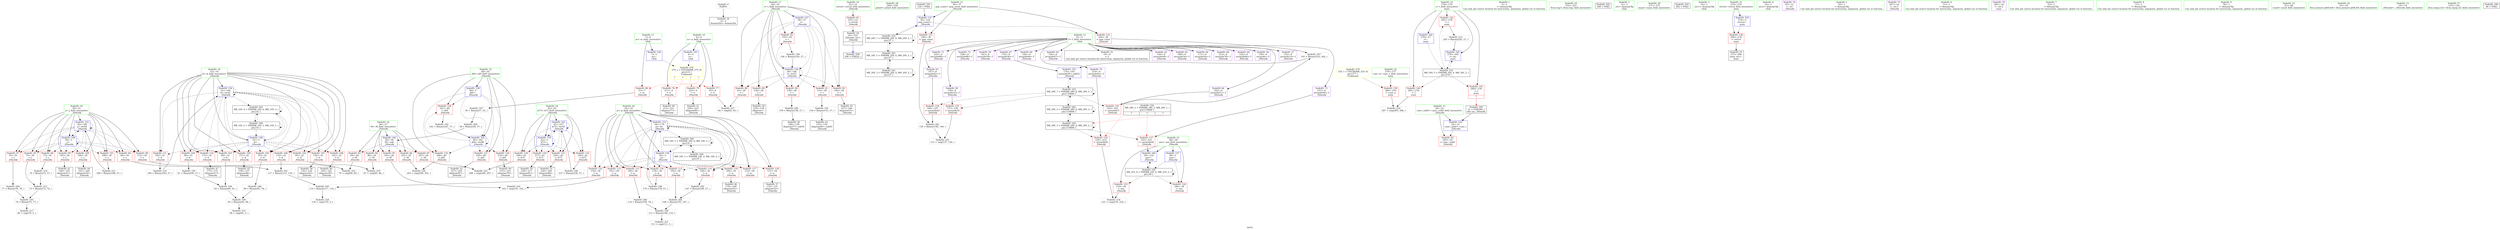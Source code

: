 digraph "SVFG" {
	label="SVFG";

	Node0x55d1395ad5f0 [shape=record,color=grey,label="{NodeID: 0\nNullPtr}"];
	Node0x55d1395ad5f0 -> Node0x55d1395d0890[style=solid];
	Node0x55d1395d1520 [shape=record,color=red,label="{NodeID: 97\n76\<--30\n\<--j\n_Z4worki\n}"];
	Node0x55d1395d1520 -> Node0x55d1395dd970[style=solid];
	Node0x55d1395cf7f0 [shape=record,color=green,label="{NodeID: 14\n22\<--23\nretval\<--retval_field_insensitive\n_Z4worki\n}"];
	Node0x55d1395cf7f0 -> Node0x55d1395d3f40[style=solid];
	Node0x55d1395d4f30 [shape=record,color=grey,label="{NodeID: 194\n237 = Binary(236, 57, )\n}"];
	Node0x55d1395d4f30 -> Node0x55d1395d90c0[style=solid];
	Node0x55d1395d2080 [shape=record,color=red,label="{NodeID: 111\n183\<--32\n\<--k\n_Z4worki\n}"];
	Node0x55d1395d2080 -> Node0x55d1395de0f0[style=solid];
	Node0x55d1395d0320 [shape=record,color=green,label="{NodeID: 28\n249\<--250\nprintf\<--printf_field_insensitive\n}"];
	Node0x55d139601ad0 [shape=record,color=black,label="{NodeID: 291\n124 = PHI()\n}"];
	Node0x55d139601ad0 -> Node0x55d1395d88a0[style=solid];
	Node0x55d1395dd7f0 [shape=record,color=grey,label="{NodeID: 208\n58 = Binary(56, 57, )\n}"];
	Node0x55d1395dd7f0 -> Node0x55d1395d8490[style=solid];
	Node0x55d1395d7320 [shape=record,color=red,label="{NodeID: 125\n200\<--40\n\<--j69\n_Z4worki\n}"];
	Node0x55d1395d7320 -> Node0x55d1395df2f0[style=solid];
	Node0x55d1395d0f70 [shape=record,color=black,label="{NodeID: 42\n155\<--154\nidxprom46\<--sub45\n_Z4worki\n}"];
	Node0x55d1395decf0 [shape=record,color=grey,label="{NodeID: 222\n70 = cmp(68, 69, )\n}"];
	Node0x55d1395d7e80 [shape=record,color=red,label="{NodeID: 139\n286\<--276\n\<--case_n\nmain\n}"];
	Node0x55d1395d7e80 -> Node0x55d1395de9f0[style=solid];
	Node0x55d1395d2af0 [shape=record,color=purple,label="{NodeID: 56\n130\<--9\narrayidx\<--f\n_Z4worki\n}"];
	Node0x55d1395e9db0 [shape=record,color=black,label="{NodeID: 236\nMR_22V_4 = PHI(MR_22V_6, MR_22V_3, )\npts\{39 \}\n}"];
	Node0x55d1395e9db0 -> Node0x55d1395d7180[style=dashed];
	Node0x55d1395e9db0 -> Node0x55d1395d7250[style=dashed];
	Node0x55d1395e9db0 -> Node0x55d1395d8ff0[style=dashed];
	Node0x55d1395e9db0 -> Node0x55d1395e9db0[style=dashed];
	Node0x55d1395d8a40 [shape=record,color=blue,label="{NodeID: 153\n34\<--179\np\<--inc\n_Z4worki\n}"];
	Node0x55d1395d8a40 -> Node0x55d1395d2150[style=dashed];
	Node0x55d1395d8a40 -> Node0x55d1395d2220[style=dashed];
	Node0x55d1395d8a40 -> Node0x55d1395d22f0[style=dashed];
	Node0x55d1395d8a40 -> Node0x55d1395d23c0[style=dashed];
	Node0x55d1395d8a40 -> Node0x55d1395d6bd0[style=dashed];
	Node0x55d1395d8a40 -> Node0x55d1395d6ca0[style=dashed];
	Node0x55d1395d8a40 -> Node0x55d1395d6d70[style=dashed];
	Node0x55d1395d8a40 -> Node0x55d1395d6e40[style=dashed];
	Node0x55d1395d8a40 -> Node0x55d1395d6f10[style=dashed];
	Node0x55d1395d8a40 -> Node0x55d1395d8a40[style=dashed];
	Node0x55d1395d8a40 -> Node0x55d1395f19b0[style=dashed];
	Node0x55d1395d3650 [shape=record,color=purple,label="{NodeID: 70\n219\<--9\narrayidx82\<--f\n_Z4worki\n}"];
	Node0x55d1395d3650 -> Node0x55d1395d7c10[style=solid];
	Node0x55d1395d41b0 [shape=record,color=red,label="{NodeID: 84\n86\<--26\n\<--M\n_Z4worki\n}"];
	Node0x55d1395d41b0 -> Node0x55d1395de870[style=solid];
	Node0x55d1395adb30 [shape=record,color=green,label="{NodeID: 1\n5\<--1\n\<--dummyObj\nCan only get source location for instruction, argument, global var or function.}"];
	Node0x55d1395d15f0 [shape=record,color=red,label="{NodeID: 98\n115\<--30\n\<--j\n_Z4worki\n}"];
	Node0x55d1395d15f0 -> Node0x55d1395d59b0[style=solid];
	Node0x55d1395cf880 [shape=record,color=green,label="{NodeID: 15\n24\<--25\ncase_i.addr\<--case_i.addr_field_insensitive\n_Z4worki\n}"];
	Node0x55d1395cf880 -> Node0x55d1395d4010[style=solid];
	Node0x55d1395cf880 -> Node0x55d1395d83c0[style=solid];
	Node0x55d1395f4460 [shape=record,color=yellow,style=double,label="{NodeID: 278\n37V_1 = ENCHI(MR_37V_0)\npts\{6 8 \}\nFun[main]|{<s0>7|<s1>7|<s2>7|<s3>7}}"];
	Node0x55d1395f4460:s0 -> Node0x55d1395d3c00[style=dashed,color=red];
	Node0x55d1395f4460:s1 -> Node0x55d1395d3cd0[style=dashed,color=red];
	Node0x55d1395f4460:s2 -> Node0x55d1395d3da0[style=dashed,color=red];
	Node0x55d1395f4460:s3 -> Node0x55d1395d3e70[style=dashed,color=red];
	Node0x55d1395d50b0 [shape=record,color=grey,label="{NodeID: 195\n91 = Binary(90, 57, )\n}"];
	Node0x55d1395d50b0 -> Node0x55d1395d5230[style=solid];
	Node0x55d1395d2150 [shape=record,color=red,label="{NodeID: 112\n101\<--34\n\<--p\n_Z4worki\n}"];
	Node0x55d1395d2150 -> Node0x55d1395de3f0[style=solid];
	Node0x55d1395d0420 [shape=record,color=green,label="{NodeID: 29\n252\<--253\nllvm.trap\<--llvm.trap_field_insensitive\n}"];
	Node0x55d139601c30 [shape=record,color=black,label="{NodeID: 292\n248 = PHI()\n}"];
	Node0x55d1395dd970 [shape=record,color=grey,label="{NodeID: 209\n77 = Binary(76, 78, )\n}"];
	Node0x55d1395dd970 -> Node0x55d1395d4db0[style=solid];
	Node0x55d1395d73f0 [shape=record,color=red,label="{NodeID: 126\n214\<--40\n\<--j69\n_Z4worki\n}"];
	Node0x55d1395d73f0 -> Node0x55d1395d2540[style=solid];
	Node0x55d1395d1040 [shape=record,color=black,label="{NodeID: 43\n158\<--157\nidxprom48\<--\n_Z4worki\n}"];
	Node0x55d1395dee70 [shape=record,color=grey,label="{NodeID: 223\n151 = cmp(137, 150, )\n}"];
	Node0x55d1395d7f50 [shape=record,color=red,label="{NodeID: 140\n285\<--278\n\<--i\nmain\n}"];
	Node0x55d1395d7f50 -> Node0x55d1395de9f0[style=solid];
	Node0x55d1395d2bc0 [shape=record,color=purple,label="{NodeID: 57\n133\<--9\narrayidx33\<--f\n_Z4worki\n}"];
	Node0x55d1395d8b10 [shape=record,color=blue,label="{NodeID: 154\n32\<--184\nk\<--inc61\n_Z4worki\n}"];
	Node0x55d1395d8b10 -> Node0x55d1395d1930[style=dashed];
	Node0x55d1395d8b10 -> Node0x55d1395d1a00[style=dashed];
	Node0x55d1395d8b10 -> Node0x55d1395d1ad0[style=dashed];
	Node0x55d1395d8b10 -> Node0x55d1395d1ba0[style=dashed];
	Node0x55d1395d8b10 -> Node0x55d1395d1c70[style=dashed];
	Node0x55d1395d8b10 -> Node0x55d1395d1d40[style=dashed];
	Node0x55d1395d8b10 -> Node0x55d1395d1e10[style=dashed];
	Node0x55d1395d8b10 -> Node0x55d1395d1ee0[style=dashed];
	Node0x55d1395d8b10 -> Node0x55d1395d1fb0[style=dashed];
	Node0x55d1395d8b10 -> Node0x55d1395d2080[style=dashed];
	Node0x55d1395d8b10 -> Node0x55d1395d8b10[style=dashed];
	Node0x55d1395d8b10 -> Node0x55d1395ec0b0[style=dashed];
	Node0x55d1395d3720 [shape=record,color=purple,label="{NodeID: 71\n225\<--9\narrayidx86\<--f\n_Z4worki\n}"];
	Node0x55d1395d4280 [shape=record,color=red,label="{NodeID: 85\n102\<--26\n\<--M\n_Z4worki\n}"];
	Node0x55d1395d4280 -> Node0x55d1395de3f0[style=solid];
	Node0x55d1395b0440 [shape=record,color=green,label="{NodeID: 2\n12\<--1\n.str\<--dummyObj\nGlob }"];
	Node0x55d1395d16c0 [shape=record,color=red,label="{NodeID: 99\n145\<--30\n\<--j\n_Z4worki\n}"];
	Node0x55d1395d16c0 -> Node0x55d1395d0ea0[style=solid];
	Node0x55d1395cf910 [shape=record,color=green,label="{NodeID: 16\n26\<--27\nM\<--M_field_insensitive\n_Z4worki\n}"];
	Node0x55d1395cf910 -> Node0x55d1395d40e0[style=solid];
	Node0x55d1395cf910 -> Node0x55d1395d41b0[style=solid];
	Node0x55d1395cf910 -> Node0x55d1395d4280[style=solid];
	Node0x55d1395cf910 -> Node0x55d1395d4350[style=solid];
	Node0x55d1395cf910 -> Node0x55d1395d4420[style=solid];
	Node0x55d1395cf910 -> Node0x55d1395d8490[style=solid];
	Node0x55d1395f4540 [shape=record,color=yellow,style=double,label="{NodeID: 279\n32V_1 = ENCHI(MR_32V_0)\npts\{277 \}\nFun[main]}"];
	Node0x55d1395f4540 -> Node0x55d1395d7e80[style=dashed];
	Node0x55d1395d5230 [shape=record,color=grey,label="{NodeID: 196\n92 = Binary(89, 91, )\n}"];
	Node0x55d1395d5230 -> Node0x55d1395dab60[style=solid];
	Node0x55d1395d2220 [shape=record,color=red,label="{NodeID: 113\n105\<--34\n\<--p\n_Z4worki\n}"];
	Node0x55d1395d2220 -> Node0x55d1395dd1f0[style=solid];
	Node0x55d1395d0520 [shape=record,color=green,label="{NodeID: 30\n271\<--272\nmain\<--main_field_insensitive\n}"];
	Node0x55d139601d00 [shape=record,color=black,label="{NodeID: 293\n282 = PHI()\n}"];
	Node0x55d1395ddaf0 [shape=record,color=grey,label="{NodeID: 210\n74 = Binary(73, 57, )\n}"];
	Node0x55d1395ddaf0 -> Node0x55d1395dddf0[style=solid];
	Node0x55d1395d74c0 [shape=record,color=red,label="{NodeID: 127\n226\<--40\n\<--j69\n_Z4worki\n}"];
	Node0x55d1395d74c0 -> Node0x55d1395d27b0[style=solid];
	Node0x55d1395d1110 [shape=record,color=black,label="{NodeID: 44\n161\<--160\nidxprom50\<--\n_Z4worki\n}"];
	Node0x55d1395deff0 [shape=record,color=grey,label="{NodeID: 224\n120 = cmp(119, 5, )\n}"];
	Node0x55d1395d8020 [shape=record,color=red,label="{NodeID: 141\n289\<--278\n\<--i\nmain\n|{<s0>7}}"];
	Node0x55d1395d8020:s0 -> Node0x55d1396024c0[style=solid,color=red];
	Node0x55d1395d2c90 [shape=record,color=purple,label="{NodeID: 58\n136\<--9\narrayidx35\<--f\n_Z4worki\n}"];
	Node0x55d1395d2c90 -> Node0x55d1395d79a0[style=solid];
	Node0x55d1395d8be0 [shape=record,color=blue,label="{NodeID: 155\n30\<--189\nj\<--inc64\n_Z4worki\n}"];
	Node0x55d1395d8be0 -> Node0x55d1395d49d0[style=dashed];
	Node0x55d1395d8be0 -> Node0x55d1395d4aa0[style=dashed];
	Node0x55d1395d8be0 -> Node0x55d1395d1450[style=dashed];
	Node0x55d1395d8be0 -> Node0x55d1395d1520[style=dashed];
	Node0x55d1395d8be0 -> Node0x55d1395d15f0[style=dashed];
	Node0x55d1395d8be0 -> Node0x55d1395d16c0[style=dashed];
	Node0x55d1395d8be0 -> Node0x55d1395d1790[style=dashed];
	Node0x55d1395d8be0 -> Node0x55d1395d1860[style=dashed];
	Node0x55d1395d8be0 -> Node0x55d1395d8630[style=dashed];
	Node0x55d1395d8be0 -> Node0x55d1395d8be0[style=dashed];
	Node0x55d1395d37f0 [shape=record,color=purple,label="{NodeID: 72\n228\<--9\narrayidx88\<--f\n_Z4worki\n}"];
	Node0x55d1395d4350 [shape=record,color=red,label="{NodeID: 86\n201\<--26\n\<--M\n_Z4worki\n}"];
	Node0x55d1395d4350 -> Node0x55d1395df2f0[style=solid];
	Node0x55d1395b09c0 [shape=record,color=green,label="{NodeID: 3\n14\<--1\n.str.1\<--dummyObj\nGlob }"];
	Node0x55d1395d1790 [shape=record,color=red,label="{NodeID: 100\n160\<--30\n\<--j\n_Z4worki\n}"];
	Node0x55d1395d1790 -> Node0x55d1395d1110[style=solid];
	Node0x55d1395cf9a0 [shape=record,color=green,label="{NodeID: 17\n28\<--29\ni\<--i_field_insensitive\n_Z4worki\n}"];
	Node0x55d1395cf9a0 -> Node0x55d1395d44f0[style=solid];
	Node0x55d1395cf9a0 -> Node0x55d1395d45c0[style=solid];
	Node0x55d1395cf9a0 -> Node0x55d1395d4690[style=solid];
	Node0x55d1395cf9a0 -> Node0x55d1395d4760[style=solid];
	Node0x55d1395cf9a0 -> Node0x55d1395d4830[style=solid];
	Node0x55d1395cf9a0 -> Node0x55d1395d4900[style=solid];
	Node0x55d1395cf9a0 -> Node0x55d1395d8560[style=solid];
	Node0x55d1395cf9a0 -> Node0x55d1395d8cb0[style=solid];
	Node0x55d1395d53b0 [shape=record,color=grey,label="{NodeID: 197\n56 = Binary(57, 55, )\n}"];
	Node0x55d1395d53b0 -> Node0x55d1395dd7f0[style=solid];
	Node0x55d1395d22f0 [shape=record,color=red,label="{NodeID: 114\n106\<--34\n\<--p\n_Z4worki\n}"];
	Node0x55d1395d22f0 -> Node0x55d1395dd370[style=solid];
	Node0x55d1395d0620 [shape=record,color=green,label="{NodeID: 31\n274\<--275\nretval\<--retval_field_insensitive\nmain\n}"];
	Node0x55d1395d0620 -> Node0x55d1395d7db0[style=solid];
	Node0x55d1395d0620 -> Node0x55d1395d9260[style=solid];
	Node0x55d139601dd0 [shape=record,color=black,label="{NodeID: 294\n290 = PHI(20, )\n}"];
	Node0x55d1395ddc70 [shape=record,color=grey,label="{NodeID: 211\n189 = Binary(188, 57, )\n}"];
	Node0x55d1395ddc70 -> Node0x55d1395d8be0[style=solid];
	Node0x55d1395d7590 [shape=record,color=red,label="{NodeID: 128\n241\<--40\n\<--j69\n_Z4worki\n}"];
	Node0x55d1395d7590 -> Node0x55d1395d4c30[style=solid];
	Node0x55d1395d11e0 [shape=record,color=black,label="{NodeID: 45\n167\<--166\nidxprom53\<--\n_Z4worki\n}"];
	Node0x55d1395df170 [shape=record,color=grey,label="{NodeID: 225\n208 = cmp(206, 207, )\n}"];
	Node0x55d1395d80f0 [shape=record,color=red,label="{NodeID: 142\n292\<--278\n\<--i\nmain\n}"];
	Node0x55d1395d80f0 -> Node0x55d1395ddf70[style=solid];
	Node0x55d1395d2d60 [shape=record,color=purple,label="{NodeID: 59\n141\<--9\narrayidx38\<--f\n_Z4worki\n}"];
	Node0x55d1395d8cb0 [shape=record,color=blue,label="{NodeID: 156\n28\<--194\ni\<--inc67\n_Z4worki\n}"];
	Node0x55d1395d8cb0 -> Node0x55d1395d44f0[style=dashed];
	Node0x55d1395d8cb0 -> Node0x55d1395d45c0[style=dashed];
	Node0x55d1395d8cb0 -> Node0x55d1395d4690[style=dashed];
	Node0x55d1395d8cb0 -> Node0x55d1395d4760[style=dashed];
	Node0x55d1395d8cb0 -> Node0x55d1395d4830[style=dashed];
	Node0x55d1395d8cb0 -> Node0x55d1395d4900[style=dashed];
	Node0x55d1395d8cb0 -> Node0x55d1395d8cb0[style=dashed];
	Node0x55d1395d38c0 [shape=record,color=purple,label="{NodeID: 73\n231\<--9\narrayidx90\<--f\n_Z4worki\n}"];
	Node0x55d1395d38c0 -> Node0x55d1395d7ce0[style=solid];
	Node0x55d1395d4420 [shape=record,color=red,label="{NodeID: 87\n207\<--26\n\<--M\n_Z4worki\n}"];
	Node0x55d1395d4420 -> Node0x55d1395df170[style=solid];
	Node0x55d1395b0a50 [shape=record,color=green,label="{NodeID: 4\n16\<--1\n.str.2\<--dummyObj\nGlob }"];
	Node0x55d1395d1860 [shape=record,color=red,label="{NodeID: 101\n188\<--30\n\<--j\n_Z4worki\n}"];
	Node0x55d1395d1860 -> Node0x55d1395ddc70[style=solid];
	Node0x55d1395cfa70 [shape=record,color=green,label="{NodeID: 18\n30\<--31\nj\<--j_field_insensitive\n_Z4worki\n}"];
	Node0x55d1395cfa70 -> Node0x55d1395d49d0[style=solid];
	Node0x55d1395cfa70 -> Node0x55d1395d4aa0[style=solid];
	Node0x55d1395cfa70 -> Node0x55d1395d1450[style=solid];
	Node0x55d1395cfa70 -> Node0x55d1395d1520[style=solid];
	Node0x55d1395cfa70 -> Node0x55d1395d15f0[style=solid];
	Node0x55d1395cfa70 -> Node0x55d1395d16c0[style=solid];
	Node0x55d1395cfa70 -> Node0x55d1395d1790[style=solid];
	Node0x55d1395cfa70 -> Node0x55d1395d1860[style=solid];
	Node0x55d1395cfa70 -> Node0x55d1395d8630[style=solid];
	Node0x55d1395cfa70 -> Node0x55d1395d8be0[style=solid];
	Node0x55d1395d5530 [shape=record,color=grey,label="{NodeID: 198\n111 = Binary(108, 110, )\n}"];
	Node0x55d1395d5530 -> Node0x55d1395deb70[style=solid];
	Node0x55d1395d23c0 [shape=record,color=red,label="{NodeID: 115\n109\<--34\n\<--p\n_Z4worki\n}"];
	Node0x55d1395d23c0 -> Node0x55d1395dd4f0[style=solid];
	Node0x55d1395d06f0 [shape=record,color=green,label="{NodeID: 32\n276\<--277\ncase_n\<--case_n_field_insensitive\nmain\n}"];
	Node0x55d1395d06f0 -> Node0x55d1395d7e80[style=solid];
	Node0x55d1396024c0 [shape=record,color=black,label="{NodeID: 295\n21 = PHI(289, )\n0th arg _Z4worki }"];
	Node0x55d1396024c0 -> Node0x55d1395d83c0[style=solid];
	Node0x55d1395dddf0 [shape=record,color=grey,label="{NodeID: 212\n75 = Binary(72, 74, )\n}"];
	Node0x55d1395dddf0 -> Node0x55d1395d4db0[style=solid];
	Node0x55d1395d7660 [shape=record,color=red,label="{NodeID: 129\n206\<--42\n\<--k73\n_Z4worki\n}"];
	Node0x55d1395d7660 -> Node0x55d1395df170[style=solid];
	Node0x55d1395d12b0 [shape=record,color=black,label="{NodeID: 46\n170\<--169\nidxprom55\<--\n_Z4worki\n}"];
	Node0x55d1395df2f0 [shape=record,color=grey,label="{NodeID: 226\n202 = cmp(200, 201, )\n}"];
	Node0x55d1395d81c0 [shape=record,color=blue,label="{NodeID: 143\n4\<--5\nn\<--\nGlob }"];
	Node0x55d1395d81c0 -> Node0x55d1395f4460[style=dashed];
	Node0x55d1395d2e30 [shape=record,color=purple,label="{NodeID: 60\n144\<--9\narrayidx40\<--f\n_Z4worki\n}"];
	Node0x55d1395eb1b0 [shape=record,color=black,label="{NodeID: 240\nMR_18V_3 = PHI(MR_18V_4, MR_18V_2, )\npts\{35 \}\n}"];
	Node0x55d1395eb1b0 -> Node0x55d1395eb1b0[style=dashed];
	Node0x55d1395eb1b0 -> Node0x55d1395f19b0[style=dashed];
	Node0x55d1395d8d80 [shape=record,color=blue,label="{NodeID: 157\n38\<--5\nans\<--\n_Z4worki\n}"];
	Node0x55d1395d8d80 -> Node0x55d1395d7250[style=dashed];
	Node0x55d1395d8d80 -> Node0x55d1395e9db0[style=dashed];
	Node0x55d1395d3990 [shape=record,color=purple,label="{NodeID: 74\n45\<--12\n\<--.str\n_Z4worki\n}"];
	Node0x55d1395d44f0 [shape=record,color=red,label="{NodeID: 88\n62\<--28\n\<--i\n_Z4worki\n}"];
	Node0x55d1395d44f0 -> Node0x55d1395df470[style=solid];
	Node0x55d1395b0ae0 [shape=record,color=green,label="{NodeID: 5\n50\<--1\n\<--dummyObj\nCan only get source location for instruction, argument, global var or function.}"];
	Node0x55d1395d1930 [shape=record,color=red,label="{NodeID: 102\n85\<--32\n\<--k\n_Z4worki\n}"];
	Node0x55d1395d1930 -> Node0x55d1395de870[style=solid];
	Node0x55d1395cfb40 [shape=record,color=green,label="{NodeID: 19\n32\<--33\nk\<--k_field_insensitive\n_Z4worki\n}"];
	Node0x55d1395cfb40 -> Node0x55d1395d1930[style=solid];
	Node0x55d1395cfb40 -> Node0x55d1395d1a00[style=solid];
	Node0x55d1395cfb40 -> Node0x55d1395d1ad0[style=solid];
	Node0x55d1395cfb40 -> Node0x55d1395d1ba0[style=solid];
	Node0x55d1395cfb40 -> Node0x55d1395d1c70[style=solid];
	Node0x55d1395cfb40 -> Node0x55d1395d1d40[style=solid];
	Node0x55d1395cfb40 -> Node0x55d1395d1e10[style=solid];
	Node0x55d1395cfb40 -> Node0x55d1395d1ee0[style=solid];
	Node0x55d1395cfb40 -> Node0x55d1395d1fb0[style=solid];
	Node0x55d1395cfb40 -> Node0x55d1395d2080[style=solid];
	Node0x55d1395cfb40 -> Node0x55d1395d8700[style=solid];
	Node0x55d1395cfb40 -> Node0x55d1395d8b10[style=solid];
	Node0x55d1395d56b0 [shape=record,color=grey,label="{NodeID: 199\n194 = Binary(193, 57, )\n}"];
	Node0x55d1395d56b0 -> Node0x55d1395d8cb0[style=solid];
	Node0x55d1395d6bd0 [shape=record,color=red,label="{NodeID: 116\n118\<--34\n\<--p\n_Z4worki\n}"];
	Node0x55d1395d6bd0 -> Node0x55d1395dd070[style=solid];
	Node0x55d1395d07c0 [shape=record,color=green,label="{NodeID: 33\n278\<--279\ni\<--i_field_insensitive\nmain\n}"];
	Node0x55d1395d07c0 -> Node0x55d1395d7f50[style=solid];
	Node0x55d1395d07c0 -> Node0x55d1395d8020[style=solid];
	Node0x55d1395d07c0 -> Node0x55d1395d80f0[style=solid];
	Node0x55d1395d07c0 -> Node0x55d1395d9330[style=solid];
	Node0x55d1395d07c0 -> Node0x55d1395d9400[style=solid];
	Node0x55d1395ddf70 [shape=record,color=grey,label="{NodeID: 213\n293 = Binary(292, 57, )\n}"];
	Node0x55d1395ddf70 -> Node0x55d1395d9400[style=solid];
	Node0x55d1395d7730 [shape=record,color=red,label="{NodeID: 130\n217\<--42\n\<--k73\n_Z4worki\n}"];
	Node0x55d1395d7730 -> Node0x55d1395d2610[style=solid];
	Node0x55d1395d1380 [shape=record,color=black,label="{NodeID: 47\n173\<--172\nidxprom57\<--\n_Z4worki\n}"];
	Node0x55d1395df470 [shape=record,color=grey,label="{NodeID: 227\n64 = cmp(62, 63, )\n}"];
	Node0x55d1395d82c0 [shape=record,color=blue,label="{NodeID: 144\n7\<--5\nm\<--\nGlob }"];
	Node0x55d1395d82c0 -> Node0x55d1395f4460[style=dashed];
	Node0x55d1395d2f00 [shape=record,color=purple,label="{NodeID: 61\n147\<--9\narrayidx42\<--f\n_Z4worki\n}"];
	Node0x55d1395d2f00 -> Node0x55d1395d7a70[style=solid];
	Node0x55d1395eb6b0 [shape=record,color=black,label="{NodeID: 241\nMR_20V_3 = PHI(MR_20V_4, MR_20V_2, )\npts\{37 \}\n}"];
	Node0x55d1395eb6b0 -> Node0x55d1395eb6b0[style=dashed];
	Node0x55d1395eb6b0 -> Node0x55d1395f1eb0[style=dashed];
	Node0x55d1395d8e50 [shape=record,color=blue,label="{NodeID: 158\n40\<--5\nj69\<--\n_Z4worki\n}"];
	Node0x55d1395d8e50 -> Node0x55d1395d7320[style=dashed];
	Node0x55d1395d8e50 -> Node0x55d1395d73f0[style=dashed];
	Node0x55d1395d8e50 -> Node0x55d1395d74c0[style=dashed];
	Node0x55d1395d8e50 -> Node0x55d1395d7590[style=dashed];
	Node0x55d1395d8e50 -> Node0x55d1395d9190[style=dashed];
	Node0x55d1395d3a60 [shape=record,color=purple,label="{NodeID: 75\n247\<--14\n\<--.str.1\n_Z4worki\n}"];
	Node0x55d1395d45c0 [shape=record,color=red,label="{NodeID: 89\n128\<--28\n\<--i\n_Z4worki\n}"];
	Node0x55d1395d45c0 -> Node0x55d1395d0a90[style=solid];
	Node0x55d1395b0b70 [shape=record,color=green,label="{NodeID: 6\n51\<--1\n\<--dummyObj\nCan only get source location for instruction, argument, global var or function.}"];
	Node0x55d1395d1a00 [shape=record,color=red,label="{NodeID: 103\n89\<--32\n\<--k\n_Z4worki\n}"];
	Node0x55d1395d1a00 -> Node0x55d1395d5230[style=solid];
	Node0x55d1395cfc10 [shape=record,color=green,label="{NodeID: 20\n34\<--35\np\<--p_field_insensitive\n_Z4worki\n}"];
	Node0x55d1395cfc10 -> Node0x55d1395d2150[style=solid];
	Node0x55d1395cfc10 -> Node0x55d1395d2220[style=solid];
	Node0x55d1395cfc10 -> Node0x55d1395d22f0[style=solid];
	Node0x55d1395cfc10 -> Node0x55d1395d23c0[style=solid];
	Node0x55d1395cfc10 -> Node0x55d1395d6bd0[style=solid];
	Node0x55d1395cfc10 -> Node0x55d1395d6ca0[style=solid];
	Node0x55d1395cfc10 -> Node0x55d1395d6d70[style=solid];
	Node0x55d1395cfc10 -> Node0x55d1395d6e40[style=solid];
	Node0x55d1395cfc10 -> Node0x55d1395d6f10[style=solid];
	Node0x55d1395cfc10 -> Node0x55d1395d87d0[style=solid];
	Node0x55d1395cfc10 -> Node0x55d1395d8a40[style=solid];
	Node0x55d1395d5830 [shape=record,color=grey,label="{NodeID: 200\n139 = Binary(138, 57, )\n}"];
	Node0x55d1395d5830 -> Node0x55d1395d0d00[style=solid];
	Node0x55d1395d6ca0 [shape=record,color=red,label="{NodeID: 117\n123\<--34\n\<--p\n_Z4worki\n}"];
	Node0x55d1395d0890 [shape=record,color=black,label="{NodeID: 34\n2\<--3\ndummyVal\<--dummyVal\n}"];
	Node0x55d1395de0f0 [shape=record,color=grey,label="{NodeID: 214\n184 = Binary(183, 57, )\n}"];
	Node0x55d1395de0f0 -> Node0x55d1395d8b10[style=solid];
	Node0x55d1395d7800 [shape=record,color=red,label="{NodeID: 131\n229\<--42\n\<--k73\n_Z4worki\n}"];
	Node0x55d1395d7800 -> Node0x55d1395d2880[style=solid];
	Node0x55d1395d2470 [shape=record,color=black,label="{NodeID: 48\n212\<--211\nidxprom77\<--\n_Z4worki\n}"];
	Node0x55d1395d83c0 [shape=record,color=blue,label="{NodeID: 145\n24\<--21\ncase_i.addr\<--case_i\n_Z4worki\n}"];
	Node0x55d1395d83c0 -> Node0x55d1395d4010[style=dashed];
	Node0x55d1395d2fd0 [shape=record,color=purple,label="{NodeID: 62\n156\<--9\narrayidx47\<--f\n_Z4worki\n}"];
	Node0x55d1395ebbb0 [shape=record,color=black,label="{NodeID: 242\nMR_28V_3 = PHI(MR_28V_4, MR_28V_2, )\npts\{110000 \}\n}"];
	Node0x55d1395ebbb0 -> Node0x55d1395d7c10[style=dashed];
	Node0x55d1395ebbb0 -> Node0x55d1395d7ce0[style=dashed];
	Node0x55d1395ebbb0 -> Node0x55d1395ebbb0[style=dashed];
	Node0x55d1395ebbb0 -> Node0x55d1395f23b0[style=dashed];
	Node0x55d1395d8f20 [shape=record,color=blue,label="{NodeID: 159\n42\<--5\nk73\<--\n_Z4worki\n}"];
	Node0x55d1395d8f20 -> Node0x55d1395d7660[style=dashed];
	Node0x55d1395d8f20 -> Node0x55d1395d7730[style=dashed];
	Node0x55d1395d8f20 -> Node0x55d1395d7800[style=dashed];
	Node0x55d1395d8f20 -> Node0x55d1395d78d0[style=dashed];
	Node0x55d1395d8f20 -> Node0x55d1395d8f20[style=dashed];
	Node0x55d1395d8f20 -> Node0x55d1395d90c0[style=dashed];
	Node0x55d1395d3b30 [shape=record,color=purple,label="{NodeID: 76\n281\<--16\n\<--.str.2\nmain\n}"];
	Node0x55d1395d4690 [shape=record,color=red,label="{NodeID: 90\n138\<--28\n\<--i\n_Z4worki\n}"];
	Node0x55d1395d4690 -> Node0x55d1395d5830[style=solid];
	Node0x55d1395b19a0 [shape=record,color=green,label="{NodeID: 7\n52\<--1\n\<--dummyObj\nCan only get source location for instruction, argument, global var or function.}"];
	Node0x55d1395d1ad0 [shape=record,color=red,label="{NodeID: 104\n90\<--32\n\<--k\n_Z4worki\n}"];
	Node0x55d1395d1ad0 -> Node0x55d1395d50b0[style=solid];
	Node0x55d1395cfce0 [shape=record,color=green,label="{NodeID: 21\n36\<--37\npop_count\<--pop_count_field_insensitive\n_Z4worki\n}"];
	Node0x55d1395cfce0 -> Node0x55d1395d6fe0[style=solid];
	Node0x55d1395cfce0 -> Node0x55d1395d70b0[style=solid];
	Node0x55d1395cfce0 -> Node0x55d1395d88a0[style=solid];
	Node0x55d1395d59b0 [shape=record,color=grey,label="{NodeID: 201\n117 = Binary(115, 116, )\n}"];
	Node0x55d1395d59b0 -> Node0x55d1395dd070[style=solid];
	Node0x55d1395d6d70 [shape=record,color=red,label="{NodeID: 118\n131\<--34\n\<--p\n_Z4worki\n}"];
	Node0x55d1395d6d70 -> Node0x55d1395d0b60[style=solid];
	Node0x55d1395d0990 [shape=record,color=black,label="{NodeID: 35\n10\<--9\n\<--f\nCan only get source location for instruction, argument, global var or function.}"];
	Node0x55d1395de270 [shape=record,color=grey,label="{NodeID: 215\n96 = cmp(95, 5, )\n}"];
	Node0x55d1395d78d0 [shape=record,color=red,label="{NodeID: 132\n236\<--42\n\<--k73\n_Z4worki\n}"];
	Node0x55d1395d78d0 -> Node0x55d1395d4f30[style=solid];
	Node0x55d1395d2540 [shape=record,color=black,label="{NodeID: 49\n215\<--214\nidxprom79\<--\n_Z4worki\n}"];
	Node0x55d1395d8490 [shape=record,color=blue,label="{NodeID: 146\n26\<--58\nM\<--sub\n_Z4worki\n}"];
	Node0x55d1395d8490 -> Node0x55d1395d40e0[style=dashed];
	Node0x55d1395d8490 -> Node0x55d1395d41b0[style=dashed];
	Node0x55d1395d8490 -> Node0x55d1395d4280[style=dashed];
	Node0x55d1395d8490 -> Node0x55d1395d4350[style=dashed];
	Node0x55d1395d8490 -> Node0x55d1395d4420[style=dashed];
	Node0x55d1395d30a0 [shape=record,color=purple,label="{NodeID: 63\n159\<--9\narrayidx49\<--f\n_Z4worki\n}"];
	Node0x55d1395ec0b0 [shape=record,color=black,label="{NodeID: 243\nMR_16V_4 = PHI(MR_16V_6, MR_16V_3, )\npts\{33 \}\n}"];
	Node0x55d1395ec0b0 -> Node0x55d1395d8700[style=dashed];
	Node0x55d1395ec0b0 -> Node0x55d1395ec0b0[style=dashed];
	Node0x55d1395ec0b0 -> Node0x55d1395ed9b0[style=dashed];
	Node0x55d1395d8ff0 [shape=record,color=blue,label="{NodeID: 160\n38\<--232\nans\<--\n_Z4worki\n}"];
	Node0x55d1395d8ff0 -> Node0x55d1395e9db0[style=dashed];
	Node0x55d1395d3c00 [shape=record,color=red,label="{NodeID: 77\n63\<--4\n\<--n\n_Z4worki\n}"];
	Node0x55d1395d3c00 -> Node0x55d1395df470[style=solid];
	Node0x55d1395d4760 [shape=record,color=red,label="{NodeID: 91\n153\<--28\n\<--i\n_Z4worki\n}"];
	Node0x55d1395d4760 -> Node0x55d1395dae60[style=solid];
	Node0x55d1395b1a60 [shape=record,color=green,label="{NodeID: 8\n57\<--1\n\<--dummyObj\nCan only get source location for instruction, argument, global var or function.}"];
	Node0x55d1395da9e0 [shape=record,color=grey,label="{NodeID: 188\n94 = Binary(93, 78, )\n}"];
	Node0x55d1395da9e0 -> Node0x55d1395dab60[style=solid];
	Node0x55d1395d1ba0 [shape=record,color=red,label="{NodeID: 105\n93\<--32\n\<--k\n_Z4worki\n}"];
	Node0x55d1395d1ba0 -> Node0x55d1395da9e0[style=solid];
	Node0x55d1395cfdb0 [shape=record,color=green,label="{NodeID: 22\n38\<--39\nans\<--ans_field_insensitive\n_Z4worki\n}"];
	Node0x55d1395cfdb0 -> Node0x55d1395d7180[style=solid];
	Node0x55d1395cfdb0 -> Node0x55d1395d7250[style=solid];
	Node0x55d1395cfdb0 -> Node0x55d1395d8d80[style=solid];
	Node0x55d1395cfdb0 -> Node0x55d1395d8ff0[style=solid];
	Node0x55d1395dcf30 [shape=record,color=grey,label="{NodeID: 202\n150 = Binary(148, 149, )\n}"];
	Node0x55d1395dcf30 -> Node0x55d1395dee70[style=solid];
	Node0x55d1395d6e40 [shape=record,color=red,label="{NodeID: 119\n169\<--34\n\<--p\n_Z4worki\n}"];
	Node0x55d1395d6e40 -> Node0x55d1395d12b0[style=solid];
	Node0x55d1395d0a90 [shape=record,color=black,label="{NodeID: 36\n129\<--128\nidxprom\<--\n_Z4worki\n}"];
	Node0x55d1395de3f0 [shape=record,color=grey,label="{NodeID: 216\n103 = cmp(101, 102, )\n}"];
	Node0x55d1395d79a0 [shape=record,color=red,label="{NodeID: 133\n137\<--136\n\<--arrayidx35\n_Z4worki\n}"];
	Node0x55d1395d79a0 -> Node0x55d1395dee70[style=solid];
	Node0x55d1395d2610 [shape=record,color=black,label="{NodeID: 50\n218\<--217\nidxprom81\<--\n_Z4worki\n}"];
	Node0x55d1395d8560 [shape=record,color=blue,label="{NodeID: 147\n28\<--57\ni\<--\n_Z4worki\n}"];
	Node0x55d1395d8560 -> Node0x55d1395d44f0[style=dashed];
	Node0x55d1395d8560 -> Node0x55d1395d45c0[style=dashed];
	Node0x55d1395d8560 -> Node0x55d1395d4690[style=dashed];
	Node0x55d1395d8560 -> Node0x55d1395d4760[style=dashed];
	Node0x55d1395d8560 -> Node0x55d1395d4830[style=dashed];
	Node0x55d1395d8560 -> Node0x55d1395d4900[style=dashed];
	Node0x55d1395d8560 -> Node0x55d1395d8cb0[style=dashed];
	Node0x55d1395d3170 [shape=record,color=purple,label="{NodeID: 64\n162\<--9\narrayidx51\<--f\n_Z4worki\n}"];
	Node0x55d1395d3170 -> Node0x55d1395d7b40[style=solid];
	Node0x55d1395d90c0 [shape=record,color=blue,label="{NodeID: 161\n42\<--237\nk73\<--inc93\n_Z4worki\n}"];
	Node0x55d1395d90c0 -> Node0x55d1395d7660[style=dashed];
	Node0x55d1395d90c0 -> Node0x55d1395d7730[style=dashed];
	Node0x55d1395d90c0 -> Node0x55d1395d7800[style=dashed];
	Node0x55d1395d90c0 -> Node0x55d1395d78d0[style=dashed];
	Node0x55d1395d90c0 -> Node0x55d1395d8f20[style=dashed];
	Node0x55d1395d90c0 -> Node0x55d1395d90c0[style=dashed];
	Node0x55d1395d3cd0 [shape=record,color=red,label="{NodeID: 78\n211\<--4\n\<--n\n_Z4worki\n}"];
	Node0x55d1395d3cd0 -> Node0x55d1395d2470[style=solid];
	Node0x55d1395d4830 [shape=record,color=red,label="{NodeID: 92\n166\<--28\n\<--i\n_Z4worki\n}"];
	Node0x55d1395d4830 -> Node0x55d1395d11e0[style=solid];
	Node0x55d1395b1b20 [shape=record,color=green,label="{NodeID: 9\n78\<--1\n\<--dummyObj\nCan only get source location for instruction, argument, global var or function.}"];
	Node0x55d1395dab60 [shape=record,color=grey,label="{NodeID: 189\n95 = Binary(92, 94, )\n}"];
	Node0x55d1395dab60 -> Node0x55d1395de270[style=solid];
	Node0x55d1395d1c70 [shape=record,color=red,label="{NodeID: 106\n116\<--32\n\<--k\n_Z4worki\n}"];
	Node0x55d1395d1c70 -> Node0x55d1395d59b0[style=solid];
	Node0x55d1395cfe80 [shape=record,color=green,label="{NodeID: 23\n40\<--41\nj69\<--j69_field_insensitive\n_Z4worki\n}"];
	Node0x55d1395cfe80 -> Node0x55d1395d7320[style=solid];
	Node0x55d1395cfe80 -> Node0x55d1395d73f0[style=solid];
	Node0x55d1395cfe80 -> Node0x55d1395d74c0[style=solid];
	Node0x55d1395cfe80 -> Node0x55d1395d7590[style=solid];
	Node0x55d1395cfe80 -> Node0x55d1395d8e50[style=solid];
	Node0x55d1395cfe80 -> Node0x55d1395d9190[style=solid];
	Node0x55d1395dd070 [shape=record,color=grey,label="{NodeID: 203\n119 = Binary(117, 118, )\n}"];
	Node0x55d1395dd070 -> Node0x55d1395deff0[style=solid];
	Node0x55d1395d6f10 [shape=record,color=red,label="{NodeID: 120\n178\<--34\n\<--p\n_Z4worki\n}"];
	Node0x55d1395d6f10 -> Node0x55d1395dace0[style=solid];
	Node0x55d1395d0b60 [shape=record,color=black,label="{NodeID: 37\n132\<--131\nidxprom32\<--\n_Z4worki\n}"];
	Node0x55d1395de570 [shape=record,color=grey,label="{NodeID: 217\n80 = cmp(79, 5, )\n}"];
	Node0x55d1395d7a70 [shape=record,color=red,label="{NodeID: 134\n148\<--147\n\<--arrayidx42\n_Z4worki\n}"];
	Node0x55d1395d7a70 -> Node0x55d1395dcf30[style=solid];
	Node0x55d1395d26e0 [shape=record,color=black,label="{NodeID: 51\n224\<--223\nidxprom85\<--\n_Z4worki\n}"];
	Node0x55d1395d8630 [shape=record,color=blue,label="{NodeID: 148\n30\<--5\nj\<--\n_Z4worki\n}"];
	Node0x55d1395d8630 -> Node0x55d1395d49d0[style=dashed];
	Node0x55d1395d8630 -> Node0x55d1395d4aa0[style=dashed];
	Node0x55d1395d8630 -> Node0x55d1395d1450[style=dashed];
	Node0x55d1395d8630 -> Node0x55d1395d1520[style=dashed];
	Node0x55d1395d8630 -> Node0x55d1395d15f0[style=dashed];
	Node0x55d1395d8630 -> Node0x55d1395d16c0[style=dashed];
	Node0x55d1395d8630 -> Node0x55d1395d1790[style=dashed];
	Node0x55d1395d8630 -> Node0x55d1395d1860[style=dashed];
	Node0x55d1395d8630 -> Node0x55d1395d8630[style=dashed];
	Node0x55d1395d8630 -> Node0x55d1395d8be0[style=dashed];
	Node0x55d1395d3240 [shape=record,color=purple,label="{NodeID: 65\n168\<--9\narrayidx54\<--f\n_Z4worki\n}"];
	Node0x55d1395d9190 [shape=record,color=blue,label="{NodeID: 162\n40\<--242\nj69\<--inc96\n_Z4worki\n}"];
	Node0x55d1395d9190 -> Node0x55d1395d7320[style=dashed];
	Node0x55d1395d9190 -> Node0x55d1395d73f0[style=dashed];
	Node0x55d1395d9190 -> Node0x55d1395d74c0[style=dashed];
	Node0x55d1395d9190 -> Node0x55d1395d7590[style=dashed];
	Node0x55d1395d9190 -> Node0x55d1395d9190[style=dashed];
	Node0x55d1395d3da0 [shape=record,color=red,label="{NodeID: 79\n223\<--4\n\<--n\n_Z4worki\n}"];
	Node0x55d1395d3da0 -> Node0x55d1395d26e0[style=solid];
	Node0x55d1395d4900 [shape=record,color=red,label="{NodeID: 93\n193\<--28\n\<--i\n_Z4worki\n}"];
	Node0x55d1395d4900 -> Node0x55d1395d56b0[style=solid];
	Node0x55d1395b2080 [shape=record,color=green,label="{NodeID: 10\n4\<--6\nn\<--n_field_insensitive\nGlob }"];
	Node0x55d1395b2080 -> Node0x55d1395d3c00[style=solid];
	Node0x55d1395b2080 -> Node0x55d1395d3cd0[style=solid];
	Node0x55d1395b2080 -> Node0x55d1395d3da0[style=solid];
	Node0x55d1395b2080 -> Node0x55d1395d81c0[style=solid];
	Node0x55d1395dace0 [shape=record,color=grey,label="{NodeID: 190\n179 = Binary(178, 57, )\n}"];
	Node0x55d1395dace0 -> Node0x55d1395d8a40[style=solid];
	Node0x55d1395d1d40 [shape=record,color=red,label="{NodeID: 107\n134\<--32\n\<--k\n_Z4worki\n}"];
	Node0x55d1395d1d40 -> Node0x55d1395d0c30[style=solid];
	Node0x55d1395cff50 [shape=record,color=green,label="{NodeID: 24\n42\<--43\nk73\<--k73_field_insensitive\n_Z4worki\n}"];
	Node0x55d1395cff50 -> Node0x55d1395d7660[style=solid];
	Node0x55d1395cff50 -> Node0x55d1395d7730[style=solid];
	Node0x55d1395cff50 -> Node0x55d1395d7800[style=solid];
	Node0x55d1395cff50 -> Node0x55d1395d78d0[style=solid];
	Node0x55d1395cff50 -> Node0x55d1395d8f20[style=solid];
	Node0x55d1395cff50 -> Node0x55d1395d90c0[style=solid];
	Node0x55d1395dd1f0 [shape=record,color=grey,label="{NodeID: 204\n108 = Binary(105, 107, )\n}"];
	Node0x55d1395dd1f0 -> Node0x55d1395d5530[style=solid];
	Node0x55d1395d6fe0 [shape=record,color=red,label="{NodeID: 121\n149\<--36\n\<--pop_count\n_Z4worki\n}"];
	Node0x55d1395d6fe0 -> Node0x55d1395dcf30[style=solid];
	Node0x55d1395d0c30 [shape=record,color=black,label="{NodeID: 38\n135\<--134\nidxprom34\<--\n_Z4worki\n}"];
	Node0x55d1395de6f0 [shape=record,color=grey,label="{NodeID: 218\n221 = cmp(210, 220, )\n}"];
	Node0x55d1395d7b40 [shape=record,color=red,label="{NodeID: 135\n163\<--162\n\<--arrayidx51\n_Z4worki\n}"];
	Node0x55d1395d7b40 -> Node0x55d1395dd670[style=solid];
	Node0x55d1395d27b0 [shape=record,color=black,label="{NodeID: 52\n227\<--226\nidxprom87\<--\n_Z4worki\n}"];
	Node0x55d1395e89b0 [shape=record,color=black,label="{NodeID: 232\nMR_20V_7 = PHI(MR_20V_8, MR_20V_5, )\npts\{37 \}\n}"];
	Node0x55d1395e89b0 -> Node0x55d1395d88a0[style=dashed];
	Node0x55d1395e89b0 -> Node0x55d1395e89b0[style=dashed];
	Node0x55d1395e89b0 -> Node0x55d1395f1eb0[style=dashed];
	Node0x55d1395d8700 [shape=record,color=blue,label="{NodeID: 149\n32\<--5\nk\<--\n_Z4worki\n}"];
	Node0x55d1395d8700 -> Node0x55d1395d1930[style=dashed];
	Node0x55d1395d8700 -> Node0x55d1395d1a00[style=dashed];
	Node0x55d1395d8700 -> Node0x55d1395d1ad0[style=dashed];
	Node0x55d1395d8700 -> Node0x55d1395d1ba0[style=dashed];
	Node0x55d1395d8700 -> Node0x55d1395d1c70[style=dashed];
	Node0x55d1395d8700 -> Node0x55d1395d1d40[style=dashed];
	Node0x55d1395d8700 -> Node0x55d1395d1e10[style=dashed];
	Node0x55d1395d8700 -> Node0x55d1395d1ee0[style=dashed];
	Node0x55d1395d8700 -> Node0x55d1395d1fb0[style=dashed];
	Node0x55d1395d8700 -> Node0x55d1395d2080[style=dashed];
	Node0x55d1395d8700 -> Node0x55d1395d8b10[style=dashed];
	Node0x55d1395d8700 -> Node0x55d1395ec0b0[style=dashed];
	Node0x55d1395d3310 [shape=record,color=purple,label="{NodeID: 66\n171\<--9\narrayidx56\<--f\n_Z4worki\n}"];
	Node0x55d1395d9260 [shape=record,color=blue,label="{NodeID: 163\n274\<--5\nretval\<--\nmain\n}"];
	Node0x55d1395d9260 -> Node0x55d1395d7db0[style=dashed];
	Node0x55d1395d3e70 [shape=record,color=red,label="{NodeID: 80\n55\<--7\n\<--m\n_Z4worki\n}"];
	Node0x55d1395d3e70 -> Node0x55d1395d53b0[style=solid];
	Node0x55d1395f19b0 [shape=record,color=black,label="{NodeID: 260\nMR_18V_5 = PHI(MR_18V_6, MR_18V_3, )\npts\{35 \}\n}"];
	Node0x55d1395f19b0 -> Node0x55d1395d87d0[style=dashed];
	Node0x55d1395f19b0 -> Node0x55d1395eb1b0[style=dashed];
	Node0x55d1395f19b0 -> Node0x55d1395f19b0[style=dashed];
	Node0x55d1395d49d0 [shape=record,color=red,label="{NodeID: 94\n68\<--30\n\<--j\n_Z4worki\n}"];
	Node0x55d1395d49d0 -> Node0x55d1395decf0[style=solid];
	Node0x55d1395b2180 [shape=record,color=green,label="{NodeID: 11\n7\<--8\nm\<--m_field_insensitive\nGlob }"];
	Node0x55d1395b2180 -> Node0x55d1395d3e70[style=solid];
	Node0x55d1395b2180 -> Node0x55d1395d82c0[style=solid];
	Node0x55d1395dae60 [shape=record,color=grey,label="{NodeID: 191\n154 = Binary(153, 57, )\n}"];
	Node0x55d1395dae60 -> Node0x55d1395d0f70[style=solid];
	Node0x55d1395d1e10 [shape=record,color=red,label="{NodeID: 108\n142\<--32\n\<--k\n_Z4worki\n}"];
	Node0x55d1395d1e10 -> Node0x55d1395d0dd0[style=solid];
	Node0x55d1395d0020 [shape=record,color=green,label="{NodeID: 25\n47\<--48\nscanf\<--scanf_field_insensitive\n}"];
	Node0x55d1395dd370 [shape=record,color=grey,label="{NodeID: 205\n107 = Binary(106, 57, )\n}"];
	Node0x55d1395dd370 -> Node0x55d1395dd1f0[style=solid];
	Node0x55d1395d70b0 [shape=record,color=red,label="{NodeID: 122\n164\<--36\n\<--pop_count\n_Z4worki\n}"];
	Node0x55d1395d70b0 -> Node0x55d1395dd670[style=solid];
	Node0x55d1395d0d00 [shape=record,color=black,label="{NodeID: 39\n140\<--139\nidxprom37\<--sub36\n_Z4worki\n}"];
	Node0x55d1395de870 [shape=record,color=grey,label="{NodeID: 219\n87 = cmp(85, 86, )\n}"];
	Node0x55d1395d7c10 [shape=record,color=red,label="{NodeID: 136\n220\<--219\n\<--arrayidx82\n_Z4worki\n}"];
	Node0x55d1395d7c10 -> Node0x55d1395de6f0[style=solid];
	Node0x55d1395d2880 [shape=record,color=black,label="{NodeID: 53\n230\<--229\nidxprom89\<--\n_Z4worki\n}"];
	Node0x55d1395e8eb0 [shape=record,color=black,label="{NodeID: 233\nMR_28V_7 = PHI(MR_28V_8, MR_28V_5, )\npts\{110000 \}\n}"];
	Node0x55d1395e8eb0 -> Node0x55d1395d79a0[style=dashed];
	Node0x55d1395e8eb0 -> Node0x55d1395d7a70[style=dashed];
	Node0x55d1395e8eb0 -> Node0x55d1395d7b40[style=dashed];
	Node0x55d1395e8eb0 -> Node0x55d1395d8970[style=dashed];
	Node0x55d1395e8eb0 -> Node0x55d1395e8eb0[style=dashed];
	Node0x55d1395e8eb0 -> Node0x55d1395f23b0[style=dashed];
	Node0x55d1395d87d0 [shape=record,color=blue,label="{NodeID: 150\n34\<--5\np\<--\n_Z4worki\n}"];
	Node0x55d1395d87d0 -> Node0x55d1395d2150[style=dashed];
	Node0x55d1395d87d0 -> Node0x55d1395d2220[style=dashed];
	Node0x55d1395d87d0 -> Node0x55d1395d22f0[style=dashed];
	Node0x55d1395d87d0 -> Node0x55d1395d23c0[style=dashed];
	Node0x55d1395d87d0 -> Node0x55d1395d6bd0[style=dashed];
	Node0x55d1395d87d0 -> Node0x55d1395d6ca0[style=dashed];
	Node0x55d1395d87d0 -> Node0x55d1395d6d70[style=dashed];
	Node0x55d1395d87d0 -> Node0x55d1395d6e40[style=dashed];
	Node0x55d1395d87d0 -> Node0x55d1395d6f10[style=dashed];
	Node0x55d1395d87d0 -> Node0x55d1395d8a40[style=dashed];
	Node0x55d1395d87d0 -> Node0x55d1395f19b0[style=dashed];
	Node0x55d1395d33e0 [shape=record,color=purple,label="{NodeID: 67\n174\<--9\narrayidx58\<--f\n_Z4worki\n}"];
	Node0x55d1395d33e0 -> Node0x55d1395d8970[style=solid];
	Node0x55d1395d9330 [shape=record,color=blue,label="{NodeID: 164\n278\<--57\ni\<--\nmain\n}"];
	Node0x55d1395d9330 -> Node0x55d1395e98b0[style=dashed];
	Node0x55d1395d3f40 [shape=record,color=red,label="{NodeID: 81\n255\<--22\n\<--retval\n_Z4worki\n}"];
	Node0x55d1395d3f40 -> Node0x55d1395d2950[style=solid];
	Node0x55d1395f1eb0 [shape=record,color=black,label="{NodeID: 261\nMR_20V_5 = PHI(MR_20V_6, MR_20V_3, )\npts\{37 \}\n}"];
	Node0x55d1395f1eb0 -> Node0x55d1395e89b0[style=dashed];
	Node0x55d1395f1eb0 -> Node0x55d1395eb6b0[style=dashed];
	Node0x55d1395f1eb0 -> Node0x55d1395f1eb0[style=dashed];
	Node0x55d1395d4aa0 [shape=record,color=red,label="{NodeID: 95\n72\<--30\n\<--j\n_Z4worki\n}"];
	Node0x55d1395d4aa0 -> Node0x55d1395dddf0[style=solid];
	Node0x55d1395b2280 [shape=record,color=green,label="{NodeID: 12\n9\<--11\nf\<--f_field_insensitive\nGlob }"];
	Node0x55d1395b2280 -> Node0x55d1395d0990[style=solid];
	Node0x55d1395b2280 -> Node0x55d1395d2af0[style=solid];
	Node0x55d1395b2280 -> Node0x55d1395d2bc0[style=solid];
	Node0x55d1395b2280 -> Node0x55d1395d2c90[style=solid];
	Node0x55d1395b2280 -> Node0x55d1395d2d60[style=solid];
	Node0x55d1395b2280 -> Node0x55d1395d2e30[style=solid];
	Node0x55d1395b2280 -> Node0x55d1395d2f00[style=solid];
	Node0x55d1395b2280 -> Node0x55d1395d2fd0[style=solid];
	Node0x55d1395b2280 -> Node0x55d1395d30a0[style=solid];
	Node0x55d1395b2280 -> Node0x55d1395d3170[style=solid];
	Node0x55d1395b2280 -> Node0x55d1395d3240[style=solid];
	Node0x55d1395b2280 -> Node0x55d1395d3310[style=solid];
	Node0x55d1395b2280 -> Node0x55d1395d33e0[style=solid];
	Node0x55d1395b2280 -> Node0x55d1395d34b0[style=solid];
	Node0x55d1395b2280 -> Node0x55d1395d3580[style=solid];
	Node0x55d1395b2280 -> Node0x55d1395d3650[style=solid];
	Node0x55d1395b2280 -> Node0x55d1395d3720[style=solid];
	Node0x55d1395b2280 -> Node0x55d1395d37f0[style=solid];
	Node0x55d1395b2280 -> Node0x55d1395d38c0[style=solid];
	Node0x55d1395d4c30 [shape=record,color=grey,label="{NodeID: 192\n242 = Binary(241, 57, )\n}"];
	Node0x55d1395d4c30 -> Node0x55d1395d9190[style=solid];
	Node0x55d1395d1ee0 [shape=record,color=red,label="{NodeID: 109\n157\<--32\n\<--k\n_Z4worki\n}"];
	Node0x55d1395d1ee0 -> Node0x55d1395d1040[style=solid];
	Node0x55d1395d0120 [shape=record,color=green,label="{NodeID: 26\n53\<--54\nllvm.memset.p0i8.i64\<--llvm.memset.p0i8.i64_field_insensitive\n}"];
	Node0x55d1395dd4f0 [shape=record,color=grey,label="{NodeID: 206\n110 = Binary(109, 78, )\n}"];
	Node0x55d1395dd4f0 -> Node0x55d1395d5530[style=solid];
	Node0x55d1395d7180 [shape=record,color=red,label="{NodeID: 123\n210\<--38\n\<--ans\n_Z4worki\n}"];
	Node0x55d1395d7180 -> Node0x55d1395de6f0[style=solid];
	Node0x55d1395d0dd0 [shape=record,color=black,label="{NodeID: 40\n143\<--142\nidxprom39\<--\n_Z4worki\n}"];
	Node0x55d1395de9f0 [shape=record,color=grey,label="{NodeID: 220\n287 = cmp(285, 286, )\n}"];
	Node0x55d1395d7ce0 [shape=record,color=red,label="{NodeID: 137\n232\<--231\n\<--arrayidx90\n_Z4worki\n}"];
	Node0x55d1395d7ce0 -> Node0x55d1395d8ff0[style=solid];
	Node0x55d1395d2950 [shape=record,color=black,label="{NodeID: 54\n20\<--255\n_Z4worki_ret\<--\n_Z4worki\n|{<s0>7}}"];
	Node0x55d1395d2950:s0 -> Node0x55d139601dd0[style=solid,color=blue];
	Node0x55d1395e93b0 [shape=record,color=black,label="{NodeID: 234\nMR_28V_2 = PHI(MR_28V_3, MR_28V_1, )\npts\{110000 \}\n|{<s0>7|<s1>7|<s2>7}}"];
	Node0x55d1395e93b0:s0 -> Node0x55d1395d7c10[style=dashed,color=red];
	Node0x55d1395e93b0:s1 -> Node0x55d1395d7ce0[style=dashed,color=red];
	Node0x55d1395e93b0:s2 -> Node0x55d1395ebbb0[style=dashed,color=red];
	Node0x55d1395d88a0 [shape=record,color=blue,label="{NodeID: 151\n36\<--124\npop_count\<--\n_Z4worki\n}"];
	Node0x55d1395d88a0 -> Node0x55d1395d6fe0[style=dashed];
	Node0x55d1395d88a0 -> Node0x55d1395d70b0[style=dashed];
	Node0x55d1395d88a0 -> Node0x55d1395e89b0[style=dashed];
	Node0x55d1395d34b0 [shape=record,color=purple,label="{NodeID: 68\n213\<--9\narrayidx78\<--f\n_Z4worki\n}"];
	Node0x55d1395ed9b0 [shape=record,color=black,label="{NodeID: 248\nMR_16V_2 = PHI(MR_16V_3, MR_16V_1, )\npts\{33 \}\n}"];
	Node0x55d1395ed9b0 -> Node0x55d1395d8700[style=dashed];
	Node0x55d1395ed9b0 -> Node0x55d1395ec0b0[style=dashed];
	Node0x55d1395ed9b0 -> Node0x55d1395ed9b0[style=dashed];
	Node0x55d1395d9400 [shape=record,color=blue,label="{NodeID: 165\n278\<--293\ni\<--inc\nmain\n}"];
	Node0x55d1395d9400 -> Node0x55d1395e98b0[style=dashed];
	Node0x55d1395d4010 [shape=record,color=red,label="{NodeID: 82\n245\<--24\n\<--case_i.addr\n_Z4worki\n}"];
	Node0x55d1395f23b0 [shape=record,color=black,label="{NodeID: 262\nMR_28V_5 = PHI(MR_28V_6, MR_28V_3, )\npts\{110000 \}\n}"];
	Node0x55d1395f23b0 -> Node0x55d1395e8eb0[style=dashed];
	Node0x55d1395f23b0 -> Node0x55d1395ebbb0[style=dashed];
	Node0x55d1395f23b0 -> Node0x55d1395f23b0[style=dashed];
	Node0x55d1395d1450 [shape=record,color=red,label="{NodeID: 96\n73\<--30\n\<--j\n_Z4worki\n}"];
	Node0x55d1395d1450 -> Node0x55d1395ddaf0[style=solid];
	Node0x55d1395cf760 [shape=record,color=green,label="{NodeID: 13\n18\<--19\n_Z4worki\<--_Z4worki_field_insensitive\n}"];
	Node0x55d1395d4db0 [shape=record,color=grey,label="{NodeID: 193\n79 = Binary(75, 77, )\n}"];
	Node0x55d1395d4db0 -> Node0x55d1395de570[style=solid];
	Node0x55d1395d1fb0 [shape=record,color=red,label="{NodeID: 110\n172\<--32\n\<--k\n_Z4worki\n}"];
	Node0x55d1395d1fb0 -> Node0x55d1395d1380[style=solid];
	Node0x55d1395d0220 [shape=record,color=green,label="{NodeID: 27\n125\<--126\nllvm.ctpop.i32\<--llvm.ctpop.i32_field_insensitive\n}"];
	Node0x55d1396019d0 [shape=record,color=black,label="{NodeID: 290\n46 = PHI()\n}"];
	Node0x55d1395dd670 [shape=record,color=grey,label="{NodeID: 207\n165 = Binary(163, 164, )\n}"];
	Node0x55d1395dd670 -> Node0x55d1395d8970[style=solid];
	Node0x55d1395d7250 [shape=record,color=red,label="{NodeID: 124\n246\<--38\n\<--ans\n_Z4worki\n}"];
	Node0x55d1395d0ea0 [shape=record,color=black,label="{NodeID: 41\n146\<--145\nidxprom41\<--\n_Z4worki\n}"];
	Node0x55d1395deb70 [shape=record,color=grey,label="{NodeID: 221\n112 = cmp(111, 5, )\n}"];
	Node0x55d1395d7db0 [shape=record,color=red,label="{NodeID: 138\n296\<--274\n\<--retval\nmain\n}"];
	Node0x55d1395d7db0 -> Node0x55d1395d2a20[style=solid];
	Node0x55d1395d2a20 [shape=record,color=black,label="{NodeID: 55\n273\<--296\nmain_ret\<--\nmain\n}"];
	Node0x55d1395e98b0 [shape=record,color=black,label="{NodeID: 235\nMR_34V_3 = PHI(MR_34V_4, MR_34V_2, )\npts\{279 \}\n}"];
	Node0x55d1395e98b0 -> Node0x55d1395d7f50[style=dashed];
	Node0x55d1395e98b0 -> Node0x55d1395d8020[style=dashed];
	Node0x55d1395e98b0 -> Node0x55d1395d80f0[style=dashed];
	Node0x55d1395e98b0 -> Node0x55d1395d9400[style=dashed];
	Node0x55d1395d8970 [shape=record,color=blue,label="{NodeID: 152\n174\<--165\narrayidx58\<--add52\n_Z4worki\n}"];
	Node0x55d1395d8970 -> Node0x55d1395e8eb0[style=dashed];
	Node0x55d1395d3580 [shape=record,color=purple,label="{NodeID: 69\n216\<--9\narrayidx80\<--f\n_Z4worki\n}"];
	Node0x55d1395d40e0 [shape=record,color=red,label="{NodeID: 83\n69\<--26\n\<--M\n_Z4worki\n}"];
	Node0x55d1395d40e0 -> Node0x55d1395decf0[style=solid];
}
